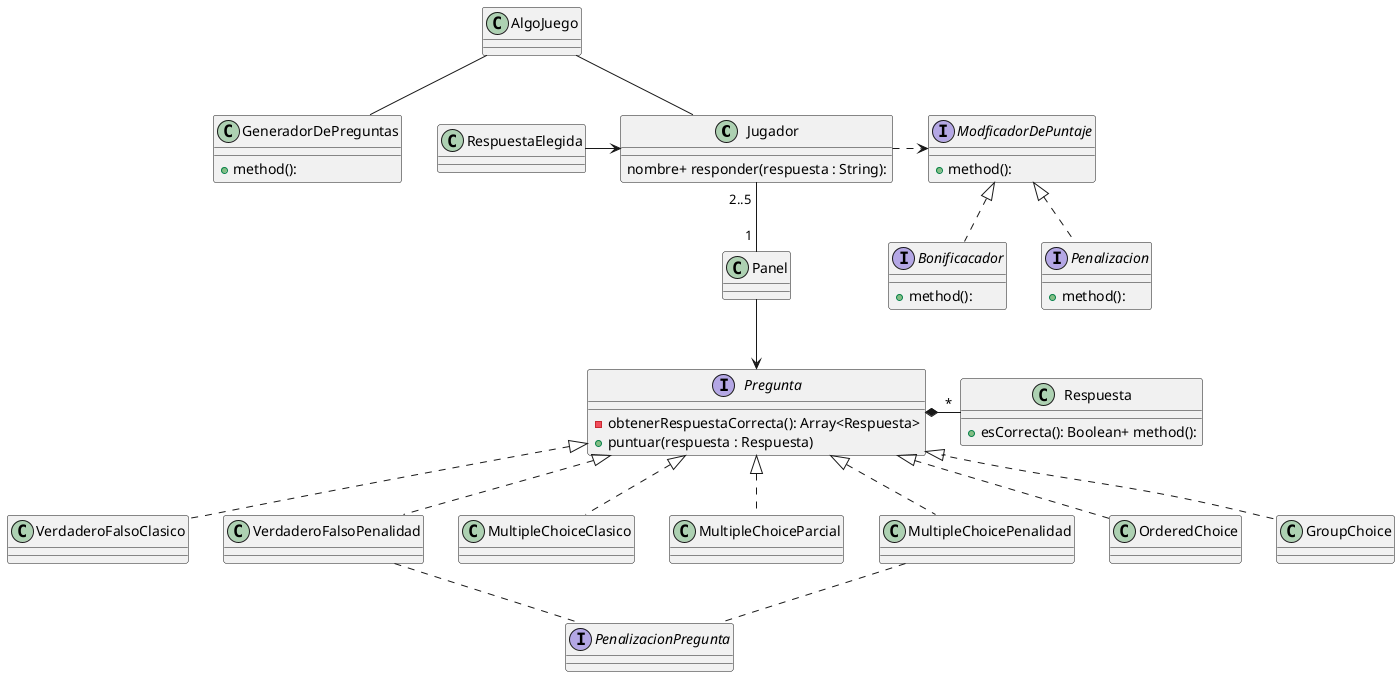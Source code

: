 @startuml
'https://plantuml.com/class-diagram'


class Jugador {

nombre+ responder(respuesta : String):
}

class Panel {

}

class GeneradorDePreguntas{

    + method():
}

class AlgoJuego{

}

interface Pregunta {
    -obtenerRespuestaCorrecta(): Array<Respuesta>
    + puntuar(respuesta : Respuesta)
}

interface ModficadorDePuntaje {
    + method():
}


interface Bonificacador {
    + method():
}

interface Penalizacion {
    + method():
}

class VerdaderoFalsoClasico {

}

class VerdaderoFalsoPenalidad {

}

class MultipleChoiceClasico {

}

class MultipleChoiceParcial {

}

class MultipleChoicePenalidad {

}

class OrderedChoice {

}

class GroupChoice {

}

interface PenalizacionPregunta {

}

class Respuesta{
    +esCorrecta(): Boolean+ method():
}

class RespuestaElegida{

}


ModficadorDePuntaje <|.. Bonificacador
ModficadorDePuntaje <|.. Penalizacion


AlgoJuego -- Jugador
AlgoJuego-- GeneradorDePreguntas
Panel --> Pregunta
Pregunta *-"*"Respuesta

Pregunta <|.. VerdaderoFalsoClasico
Pregunta <|.. VerdaderoFalsoPenalidad
Pregunta <|.. MultipleChoiceClasico
Pregunta <|.. MultipleChoiceParcial
Pregunta <|.. MultipleChoicePenalidad
Pregunta <|.. OrderedChoice
Pregunta <|.. GroupChoice

RespuestaElegida -> Jugador


Jugador "2..5 "--"1 " Panel
Jugador .> ModficadorDePuntaje


VerdaderoFalsoPenalidad .. PenalizacionPregunta
MultipleChoicePenalidad.. PenalizacionPregunta

@enduml